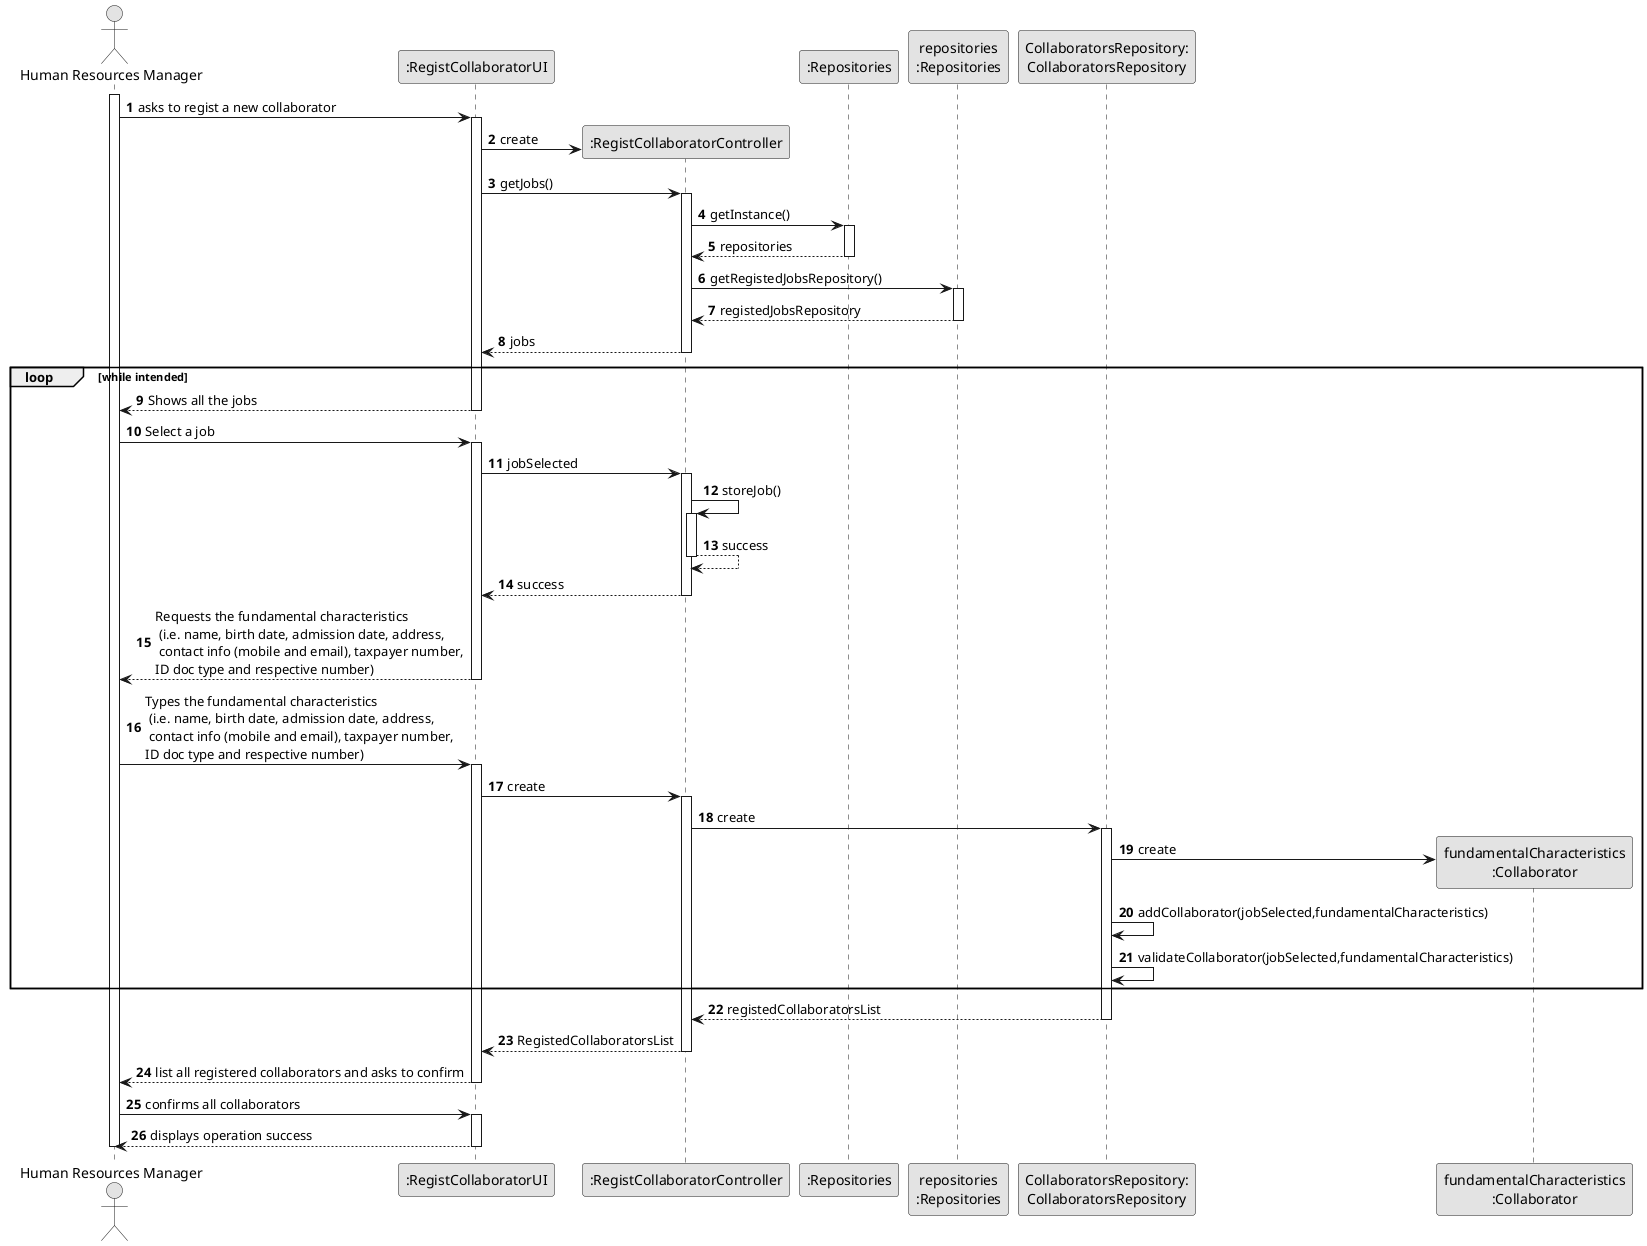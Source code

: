 @startuml
skinparam monochrome true
skinparam packageStyle rectangle
skinparam shadowing false

autonumber

'hide footbox
actor "Human Resources Manager" as ADM
participant ":RegistCollaboratorUI" as UI
participant ":RegistCollaboratorController" as CTRL
participant ":Repositories" as RepositorySingleton
participant "repositories\n:Repositories" as PLAT
participant "CollaboratorsRepository:\nCollaboratorsRepository" as CollaboratorsRepository
participant "fundamentalCharacteristics\n:Collaborator" as Data

activate ADM

        ADM -> UI : asks to regist a new collaborator

        activate UI

'            UI --> ADM : requests data (reference, description,  informal \n description, technical description, duration, cost)
            'create CTRL
            UI -> CTRL** : create

            UI -> CTRL : getJobs()
            activate CTRL

                CTRL -> RepositorySingleton : getInstance()
                activate RepositorySingleton

                    RepositorySingleton --> CTRL: repositories
                deactivate RepositorySingleton

                CTRL -> PLAT : getRegistedJobsRepository()
                activate PLAT

                    PLAT --> CTRL: registedJobsRepository
                deactivate PLAT

                CTRL --> UI : jobs
            deactivate CTRL
        loop while intended
            UI --> ADM : Shows all the jobs
        deactivate UI

    ADM -> UI : Select a job
    activate UI

            UI -> CTRL : jobSelected
                activate CTRL
                CTRL -> CTRL : storeJob()

                activate CTRL
                    CTRL --> CTRL : success
                deactivate CTRL

                CTRL --> UI : success
            deactivate CTRL

            UI --> ADM : Requests the fundamental characteristics\n (i.e. name, birth date, admission date, address,\n contact info (mobile and email), taxpayer number,\nID doc type and respective number)
        deactivate UI

    ADM -> UI : Types the fundamental characteristics\n (i.e. name, birth date, admission date, address,\n contact info (mobile and email), taxpayer number,\nID doc type and respective number)
    activate UI
        UI -> CTRL: create

        activate CTRL
            CTRL -> CollaboratorsRepository : create

            activate CollaboratorsRepository
                CollaboratorsRepository -> Data**: create
                CollaboratorsRepository -> CollaboratorsRepository: addCollaborator(jobSelected,fundamentalCharacteristics)
                CollaboratorsRepository -> CollaboratorsRepository: validateCollaborator(jobSelected,fundamentalCharacteristics)
        end
                CollaboratorsRepository --> CTRL : registedCollaboratorsList
            deactivate CollaboratorsRepository

            CTRL --> UI : RegistedCollaboratorsList

        deactivate CTRL

        UI --> ADM : list all registered collaborators and asks to confirm

    deactivate UI

    ADM -> UI : confirms all collaborators

    activate UI
    UI --> ADM : displays operation success
    deactivate UI

deactivate ADM

@enduml